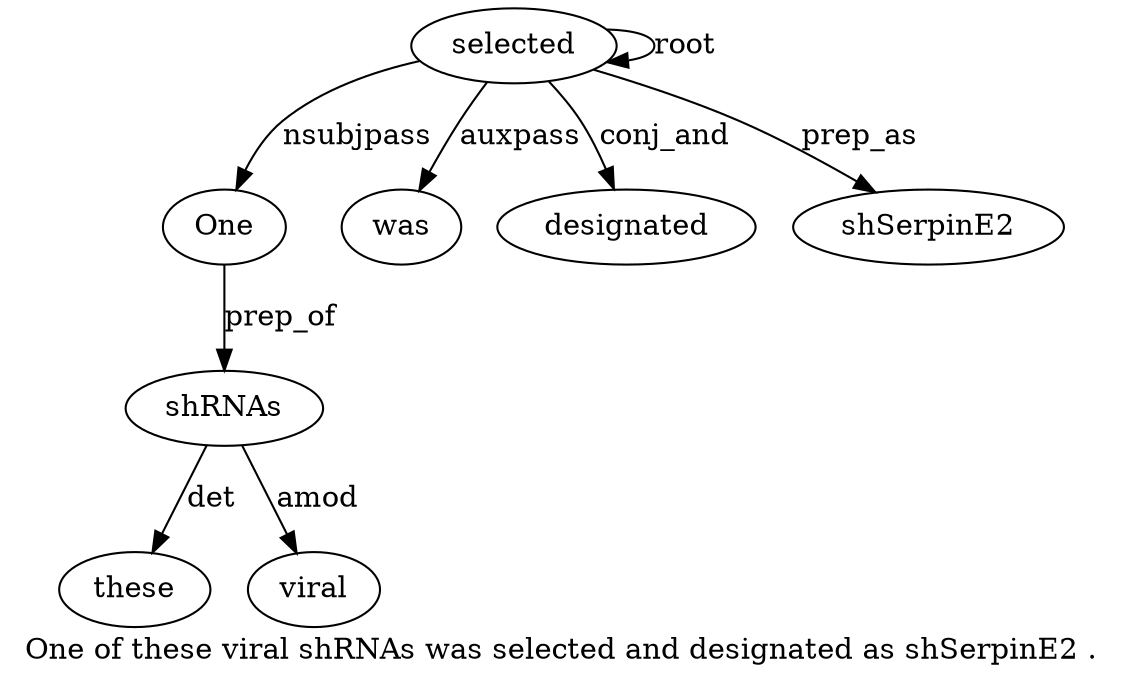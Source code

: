 digraph "One of these viral shRNAs was selected and designated as shSerpinE2 ." {
label="One of these viral shRNAs was selected and designated as shSerpinE2 .";
selected7 [style=filled, fillcolor=white, label=selected];
One1 [style=filled, fillcolor=white, label=One];
selected7 -> One1  [label=nsubjpass];
shRNAs5 [style=filled, fillcolor=white, label=shRNAs];
these3 [style=filled, fillcolor=white, label=these];
shRNAs5 -> these3  [label=det];
viral4 [style=filled, fillcolor=white, label=viral];
shRNAs5 -> viral4  [label=amod];
One1 -> shRNAs5  [label=prep_of];
was6 [style=filled, fillcolor=white, label=was];
selected7 -> was6  [label=auxpass];
selected7 -> selected7  [label=root];
designated9 [style=filled, fillcolor=white, label=designated];
selected7 -> designated9  [label=conj_and];
shSerpinE211 [style=filled, fillcolor=white, label=shSerpinE2];
selected7 -> shSerpinE211  [label=prep_as];
}
